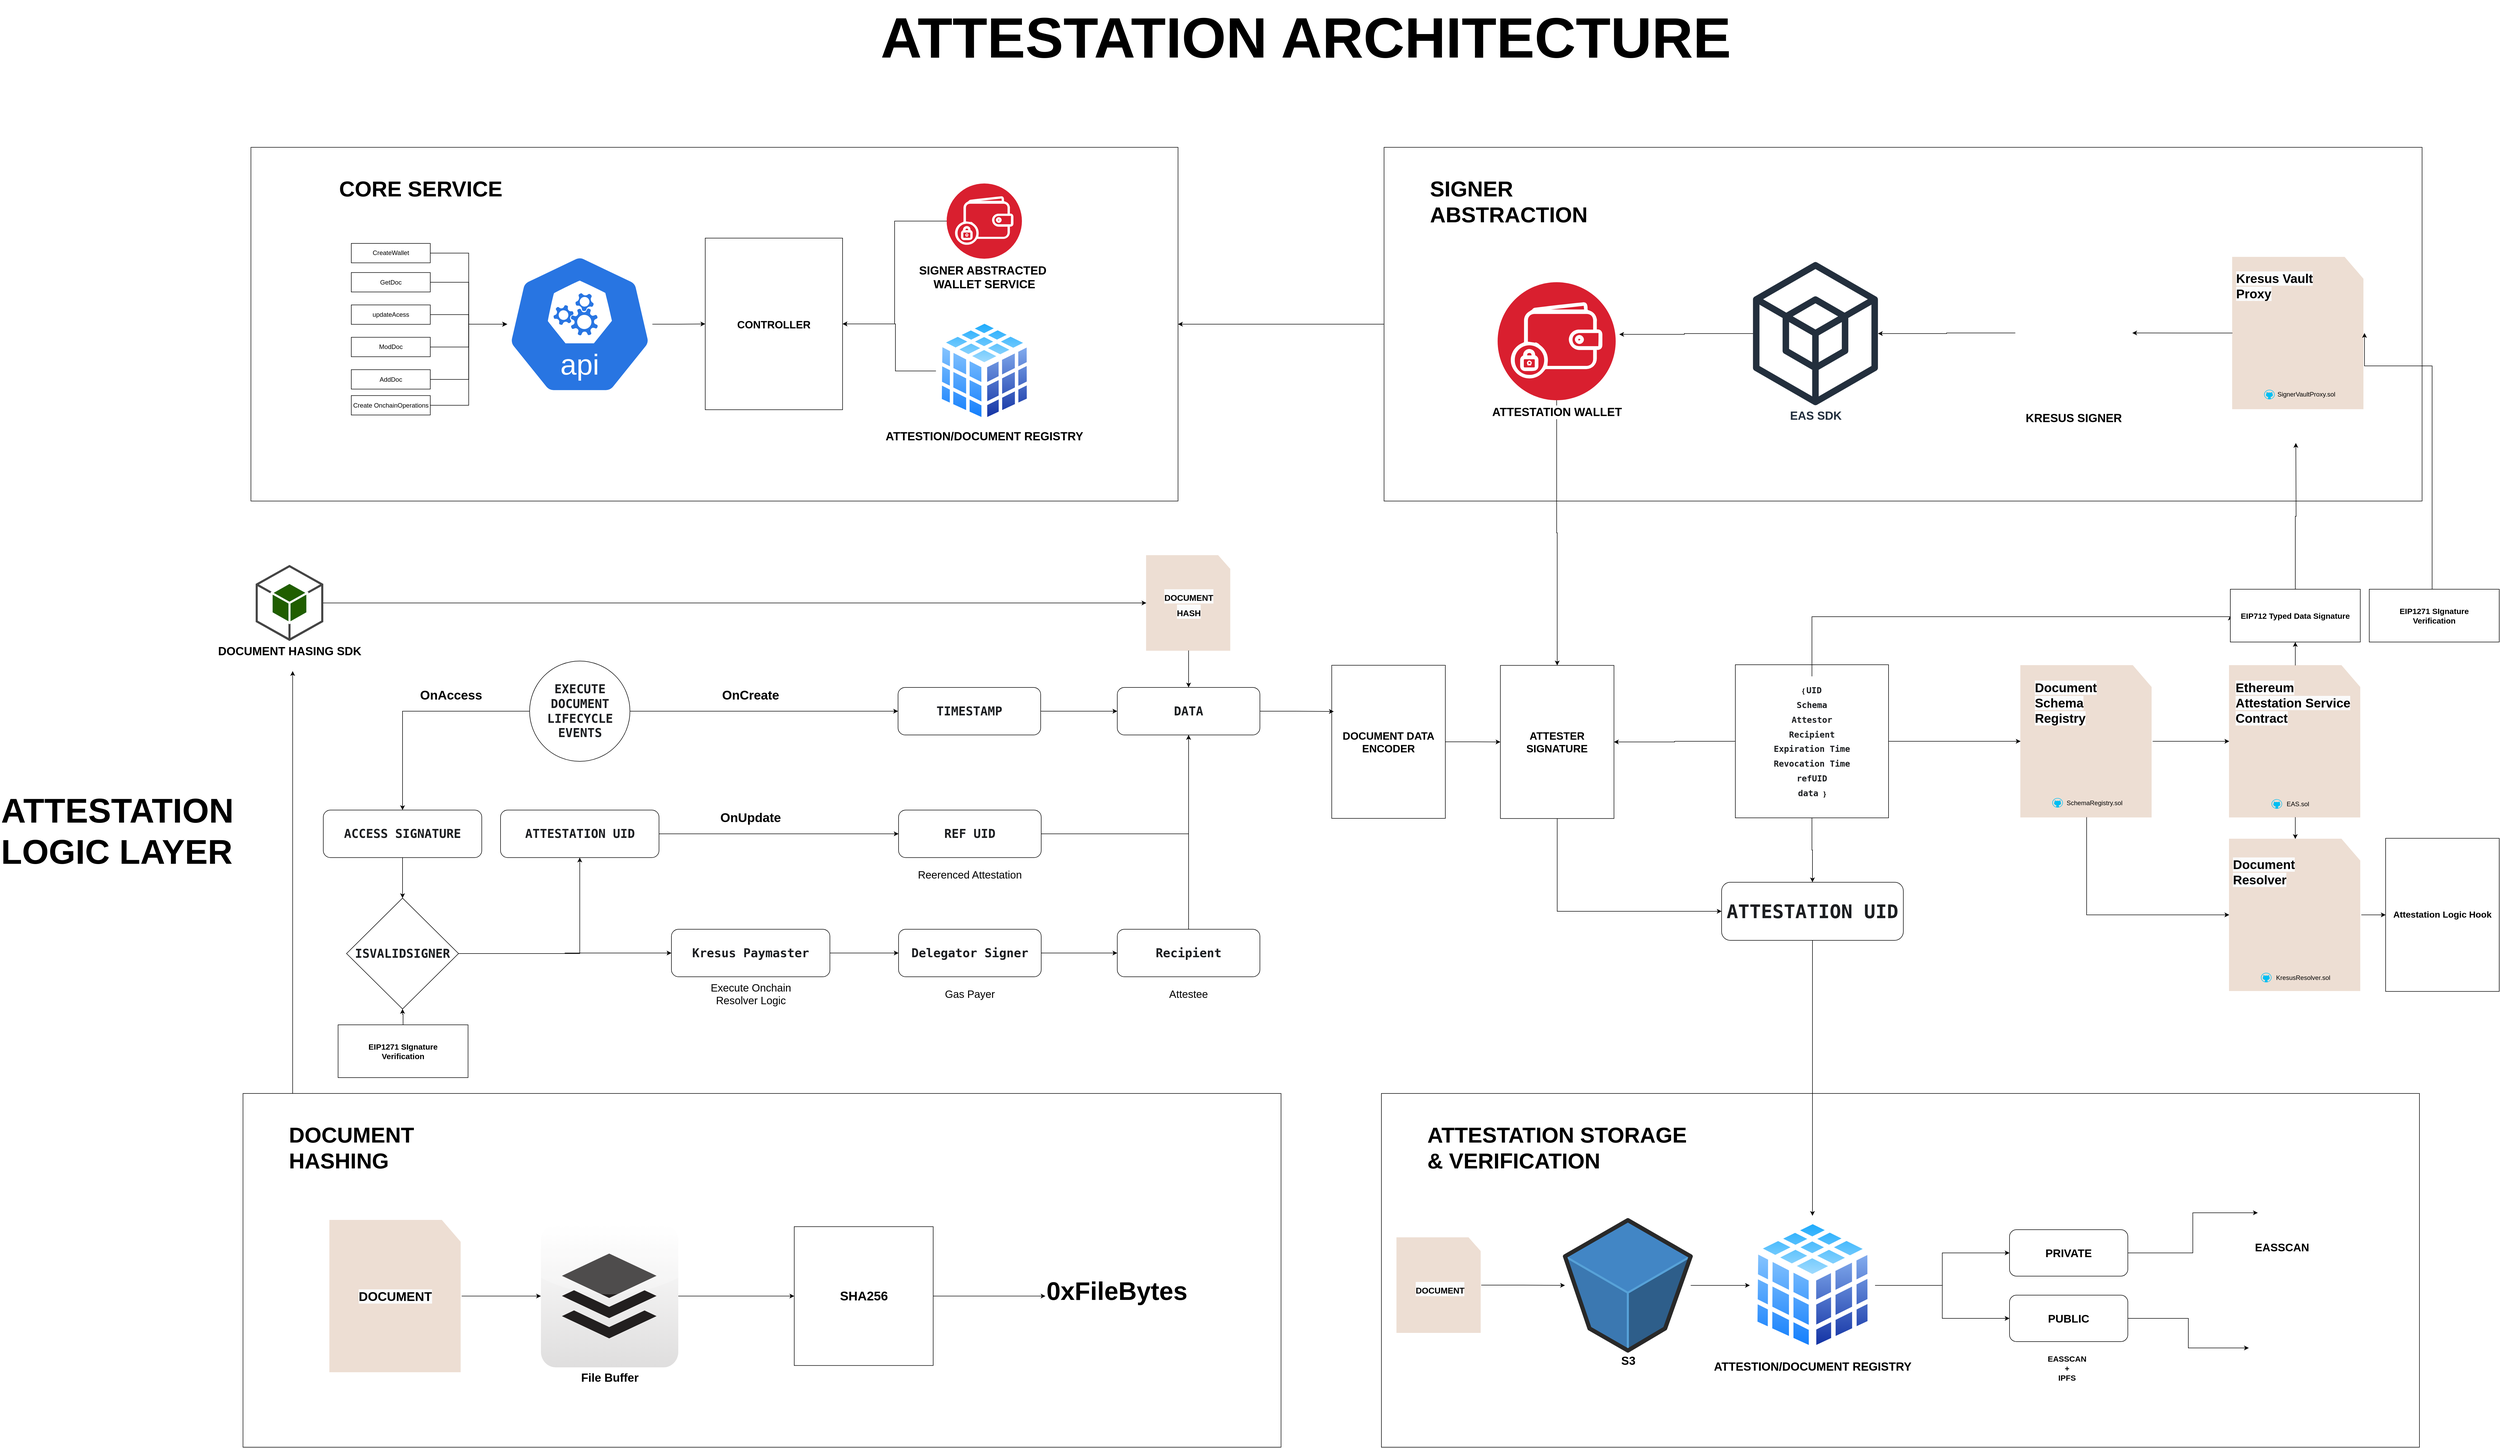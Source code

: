<mxfile version="24.4.4" type="github">
  <diagram name="Page-1" id="PAh_KCSAs87HhC_jxYmp">
    <mxGraphModel dx="5930" dy="320" grid="1" gridSize="10" guides="1" tooltips="1" connect="1" arrows="1" fold="1" page="1" pageScale="1" pageWidth="850" pageHeight="1100" math="0" shadow="0">
      <root>
        <mxCell id="0" />
        <mxCell id="1" parent="0" />
        <mxCell id="T_8e9GugyVRT3fXBhF-R-1" value="" style="edgeStyle=orthogonalEdgeStyle;rounded=0;orthogonalLoop=1;jettySize=auto;html=1;" edge="1" parent="1" source="T_8e9GugyVRT3fXBhF-R-2" target="T_8e9GugyVRT3fXBhF-R-112">
          <mxGeometry relative="1" as="geometry" />
        </mxCell>
        <mxCell id="T_8e9GugyVRT3fXBhF-R-2" value="" style="rounded=0;whiteSpace=wrap;html=1;" vertex="1" parent="1">
          <mxGeometry x="3510" y="3719" width="1965" height="670" as="geometry" />
        </mxCell>
        <mxCell id="T_8e9GugyVRT3fXBhF-R-3" value="" style="group" vertex="1" connectable="0" parent="1">
          <mxGeometry x="5110" y="4700.25" width="250" height="287.5" as="geometry" />
        </mxCell>
        <mxCell id="T_8e9GugyVRT3fXBhF-R-4" value="" style="whiteSpace=wrap;html=1;shape=mxgraph.basic.document;strokeColor=#edded3;fillColor=#EDDED3;" vertex="1" parent="T_8e9GugyVRT3fXBhF-R-3">
          <mxGeometry width="250" height="287.5" as="geometry" />
        </mxCell>
        <mxCell id="T_8e9GugyVRT3fXBhF-R-5" value="" style="group" vertex="1" connectable="0" parent="T_8e9GugyVRT3fXBhF-R-3">
          <mxGeometry x="80" y="247.5" width="110" height="30" as="geometry" />
        </mxCell>
        <mxCell id="T_8e9GugyVRT3fXBhF-R-6" value="" style="verticalLabelPosition=bottom;html=1;verticalAlign=top;align=center;strokeColor=none;fillColor=#00BEF2;shape=mxgraph.azure.github_code;pointerEvents=1;" vertex="1" parent="T_8e9GugyVRT3fXBhF-R-5">
          <mxGeometry y="6" width="20" height="18" as="geometry" />
        </mxCell>
        <mxCell id="T_8e9GugyVRT3fXBhF-R-7" value="EAS.sol" style="text;html=1;align=center;verticalAlign=middle;whiteSpace=wrap;rounded=0;" vertex="1" parent="T_8e9GugyVRT3fXBhF-R-5">
          <mxGeometry x="20" width="60" height="30" as="geometry" />
        </mxCell>
        <mxCell id="T_8e9GugyVRT3fXBhF-R-8" value="&lt;h1 style=&quot;margin-top: 0px;&quot; data-sider-select-id=&quot;c1a942fa-3621-4c11-8214-3bbba5fb6921&quot;&gt;&lt;span data-sider-select-id=&quot;ba373b0f-53ad-4ee8-8219-4d634381a862&quot; style=&quot;background-color: rgb(251, 251, 251);&quot;&gt;Ethereum Attestation Service Contract&lt;/span&gt;&lt;/h1&gt;" style="text;whiteSpace=wrap;html=1;" vertex="1" parent="T_8e9GugyVRT3fXBhF-R-3">
          <mxGeometry x="10" y="21.55" width="230" height="150" as="geometry" />
        </mxCell>
        <mxCell id="T_8e9GugyVRT3fXBhF-R-9" value="" style="group" vertex="1" connectable="0" parent="1">
          <mxGeometry x="4715" y="4700.25" width="250" height="287.5" as="geometry" />
        </mxCell>
        <mxCell id="T_8e9GugyVRT3fXBhF-R-10" value="" style="whiteSpace=wrap;html=1;shape=mxgraph.basic.document;strokeColor=#edded3;fillColor=#EDDED3;" vertex="1" parent="T_8e9GugyVRT3fXBhF-R-9">
          <mxGeometry width="250" height="287.5" as="geometry" />
        </mxCell>
        <mxCell id="T_8e9GugyVRT3fXBhF-R-11" value="" style="group" vertex="1" connectable="0" parent="T_8e9GugyVRT3fXBhF-R-9">
          <mxGeometry x="60" y="245.25" width="110" height="30" as="geometry" />
        </mxCell>
        <mxCell id="T_8e9GugyVRT3fXBhF-R-12" value="" style="verticalLabelPosition=bottom;html=1;verticalAlign=top;align=center;strokeColor=none;fillColor=#00BEF2;shape=mxgraph.azure.github_code;pointerEvents=1;" vertex="1" parent="T_8e9GugyVRT3fXBhF-R-11">
          <mxGeometry y="6" width="20" height="18" as="geometry" />
        </mxCell>
        <mxCell id="T_8e9GugyVRT3fXBhF-R-13" value="SchemaRegistry.sol" style="text;html=1;align=center;verticalAlign=middle;whiteSpace=wrap;rounded=0;" vertex="1" parent="T_8e9GugyVRT3fXBhF-R-11">
          <mxGeometry x="50" width="60" height="30" as="geometry" />
        </mxCell>
        <mxCell id="T_8e9GugyVRT3fXBhF-R-14" value="&lt;h1 data-sider-select-id=&quot;c1a942fa-3621-4c11-8214-3bbba5fb6921&quot; style=&quot;margin-top: 0px;&quot;&gt;&lt;span data-sider-select-id=&quot;ee8f1330-ab33-4d7a-be64-3537838622c3&quot; style=&quot;background-color: rgb(251, 251, 251);&quot;&gt;Document Schema&lt;br&gt;Registry&lt;/span&gt;&lt;/h1&gt;&lt;p data-sider-select-id=&quot;18a40382-3d7c-486c-8d5c-2108c08f7cf7&quot;&gt;&lt;br&gt;&lt;/p&gt;" style="text;html=1;whiteSpace=wrap;overflow=hidden;rounded=0;" vertex="1" parent="T_8e9GugyVRT3fXBhF-R-9">
          <mxGeometry x="25" y="21.55" width="180" height="120" as="geometry" />
        </mxCell>
        <mxCell id="T_8e9GugyVRT3fXBhF-R-15" value="" style="group" vertex="1" connectable="0" parent="1">
          <mxGeometry x="5110" y="5029" width="250" height="287.5" as="geometry" />
        </mxCell>
        <mxCell id="T_8e9GugyVRT3fXBhF-R-16" value="" style="whiteSpace=wrap;html=1;shape=mxgraph.basic.document;strokeColor=#edded3;fillColor=#EDDED3;" vertex="1" parent="T_8e9GugyVRT3fXBhF-R-15">
          <mxGeometry width="250" height="287.5" as="geometry" />
        </mxCell>
        <mxCell id="T_8e9GugyVRT3fXBhF-R-17" value="" style="group" vertex="1" connectable="0" parent="T_8e9GugyVRT3fXBhF-R-15">
          <mxGeometry x="60" y="247.5" width="110" height="30" as="geometry" />
        </mxCell>
        <mxCell id="T_8e9GugyVRT3fXBhF-R-18" value="" style="verticalLabelPosition=bottom;html=1;verticalAlign=top;align=center;strokeColor=none;fillColor=#00BEF2;shape=mxgraph.azure.github_code;pointerEvents=1;" vertex="1" parent="T_8e9GugyVRT3fXBhF-R-17">
          <mxGeometry y="6" width="20" height="18" as="geometry" />
        </mxCell>
        <mxCell id="T_8e9GugyVRT3fXBhF-R-19" value="KresusResolver.sol" style="text;html=1;align=center;verticalAlign=middle;whiteSpace=wrap;rounded=0;" vertex="1" parent="T_8e9GugyVRT3fXBhF-R-17">
          <mxGeometry x="50" width="60" height="30" as="geometry" />
        </mxCell>
        <mxCell id="T_8e9GugyVRT3fXBhF-R-20" value="&lt;h1 data-sider-select-id=&quot;c1a942fa-3621-4c11-8214-3bbba5fb6921&quot; style=&quot;forced-color-adjust: none; color: rgb(0, 0, 0); font-family: Helvetica; font-style: normal; font-variant-ligatures: normal; font-variant-caps: normal; letter-spacing: normal; orphans: 2; text-align: left; text-indent: 0px; text-transform: none; widows: 2; word-spacing: 0px; -webkit-text-stroke-width: 0px; white-space: normal; text-decoration-thickness: initial; text-decoration-style: initial; text-decoration-color: initial; margin-top: 0px;&quot;&gt;&lt;span data-sider-select-id=&quot;a9b7da4c-33de-451b-ad13-e7420e6f2c40&quot; style=&quot;background-color: rgb(251, 251, 251);&quot;&gt;Document Resolver&lt;/span&gt;&lt;/h1&gt;" style="text;whiteSpace=wrap;html=1;" vertex="1" parent="T_8e9GugyVRT3fXBhF-R-15">
          <mxGeometry x="5" y="27.5" width="220" height="70" as="geometry" />
        </mxCell>
        <mxCell id="T_8e9GugyVRT3fXBhF-R-21" value="" style="group" vertex="1" connectable="0" parent="1">
          <mxGeometry x="5116" y="3927" width="250" height="287.5" as="geometry" />
        </mxCell>
        <mxCell id="T_8e9GugyVRT3fXBhF-R-22" value="" style="whiteSpace=wrap;html=1;shape=mxgraph.basic.document;strokeColor=#edded3;fillColor=#EDDED3;" vertex="1" parent="T_8e9GugyVRT3fXBhF-R-21">
          <mxGeometry width="250" height="287.5" as="geometry" />
        </mxCell>
        <mxCell id="T_8e9GugyVRT3fXBhF-R-23" value="" style="group" vertex="1" connectable="0" parent="T_8e9GugyVRT3fXBhF-R-21">
          <mxGeometry x="60" y="245.25" width="110" height="30" as="geometry" />
        </mxCell>
        <mxCell id="T_8e9GugyVRT3fXBhF-R-24" value="" style="verticalLabelPosition=bottom;html=1;verticalAlign=top;align=center;strokeColor=none;fillColor=#00BEF2;shape=mxgraph.azure.github_code;pointerEvents=1;" vertex="1" parent="T_8e9GugyVRT3fXBhF-R-23">
          <mxGeometry y="6" width="20" height="18" as="geometry" />
        </mxCell>
        <mxCell id="T_8e9GugyVRT3fXBhF-R-25" value="SignerVaultProxy.sol" style="text;html=1;align=center;verticalAlign=middle;whiteSpace=wrap;rounded=0;" vertex="1" parent="T_8e9GugyVRT3fXBhF-R-23">
          <mxGeometry x="50" width="60" height="30" as="geometry" />
        </mxCell>
        <mxCell id="T_8e9GugyVRT3fXBhF-R-26" value="&lt;h1 data-sider-select-id=&quot;c1a942fa-3621-4c11-8214-3bbba5fb6921&quot; style=&quot;forced-color-adjust: none; color: rgb(0, 0, 0); font-family: Helvetica; font-style: normal; font-variant-ligatures: normal; font-variant-caps: normal; letter-spacing: normal; orphans: 2; text-align: left; text-indent: 0px; text-transform: none; widows: 2; word-spacing: 0px; -webkit-text-stroke-width: 0px; white-space: normal; text-decoration-thickness: initial; text-decoration-style: initial; text-decoration-color: initial; margin-top: 0px;&quot;&gt;&lt;span data-sider-select-id=&quot;a9b7da4c-33de-451b-ad13-e7420e6f2c40&quot; style=&quot;background-color: rgb(251, 251, 251);&quot;&gt;Kresus Vault Proxy&lt;/span&gt;&lt;/h1&gt;" style="text;whiteSpace=wrap;html=1;" vertex="1" parent="T_8e9GugyVRT3fXBhF-R-21">
          <mxGeometry x="5" y="20" width="220" height="70" as="geometry" />
        </mxCell>
        <mxCell id="T_8e9GugyVRT3fXBhF-R-27" value="" style="edgeStyle=orthogonalEdgeStyle;rounded=0;orthogonalLoop=1;jettySize=auto;html=1;" edge="1" parent="1" source="T_8e9GugyVRT3fXBhF-R-10" target="T_8e9GugyVRT3fXBhF-R-4">
          <mxGeometry relative="1" as="geometry" />
        </mxCell>
        <mxCell id="T_8e9GugyVRT3fXBhF-R-28" style="edgeStyle=orthogonalEdgeStyle;rounded=0;orthogonalLoop=1;jettySize=auto;html=1;" edge="1" parent="1" source="T_8e9GugyVRT3fXBhF-R-4" target="T_8e9GugyVRT3fXBhF-R-16">
          <mxGeometry relative="1" as="geometry" />
        </mxCell>
        <mxCell id="T_8e9GugyVRT3fXBhF-R-29" style="edgeStyle=orthogonalEdgeStyle;rounded=0;orthogonalLoop=1;jettySize=auto;html=1;entryX=0.5;entryY=0;entryDx=0;entryDy=0;" edge="1" parent="1" source="T_8e9GugyVRT3fXBhF-R-31" target="T_8e9GugyVRT3fXBhF-R-72">
          <mxGeometry relative="1" as="geometry" />
        </mxCell>
        <mxCell id="T_8e9GugyVRT3fXBhF-R-30" style="edgeStyle=orthogonalEdgeStyle;rounded=0;orthogonalLoop=1;jettySize=auto;html=1;entryX=1;entryY=0.5;entryDx=0;entryDy=0;" edge="1" parent="1" source="T_8e9GugyVRT3fXBhF-R-31" target="T_8e9GugyVRT3fXBhF-R-101">
          <mxGeometry relative="1" as="geometry" />
        </mxCell>
        <mxCell id="T_8e9GugyVRT3fXBhF-R-31" value="" style="whiteSpace=wrap;html=1;aspect=fixed;" vertex="1" parent="1">
          <mxGeometry x="4175" y="4699" width="290" height="290" as="geometry" />
        </mxCell>
        <mxCell id="T_8e9GugyVRT3fXBhF-R-32" style="edgeStyle=orthogonalEdgeStyle;rounded=0;orthogonalLoop=1;jettySize=auto;html=1;entryX=0;entryY=0.5;entryDx=0;entryDy=0;" edge="1" parent="1" source="T_8e9GugyVRT3fXBhF-R-33" target="T_8e9GugyVRT3fXBhF-R-40">
          <mxGeometry relative="1" as="geometry">
            <Array as="points">
              <mxPoint x="4320" y="4608" />
            </Array>
          </mxGeometry>
        </mxCell>
        <mxCell id="T_8e9GugyVRT3fXBhF-R-33" value="&lt;p data-sider-select-id=&quot;81d452b4-0b13-42c7-92fa-a874a79e0ec7&quot; style=&quot;line-height: 80%;&quot;&gt;&lt;b data-sider-select-id=&quot;3781faba-1c34-4113-b400-ea42d08408b7&quot;&gt;{&amp;nbsp;&lt;span data-sider-select-id=&quot;f00610ff-efd0-4767-9b9c-7c886ac0ab9c&quot; style=&quot;background-color: transparent; color: rgb(28, 30, 33); font-family: &amp;quot;Roboto Mono&amp;quot;, monospace; font-size: 12pt; white-space-collapse: preserve;&quot;&gt;UID&lt;/span&gt;&lt;/b&gt;&lt;/p&gt;&lt;p style=&quot;line-height: 90%; margin-top: 12pt; margin-bottom: 0pt;&quot; dir=&quot;ltr&quot;&gt;&lt;span style=&quot;font-size: 12pt; font-family: &amp;quot;Roboto Mono&amp;quot;, monospace; color: rgb(28, 30, 33); background-color: transparent; font-variant-numeric: normal; font-variant-east-asian: normal; font-variant-alternates: normal; font-variant-position: normal; vertical-align: baseline; white-space-collapse: preserve;&quot;&gt;&lt;b&gt;Schema&lt;/b&gt;&lt;/span&gt;&lt;/p&gt;&lt;p style=&quot;line-height: 90%; margin-top: 12pt; margin-bottom: 0pt;&quot; dir=&quot;ltr&quot;&gt;&lt;span data-sider-select-id=&quot;fb3cf79f-aad2-4ade-a833-59b55e29a406&quot; style=&quot;font-size: 12pt; font-family: &amp;quot;Roboto Mono&amp;quot;, monospace; color: rgb(28, 30, 33); background-color: transparent; font-variant-numeric: normal; font-variant-east-asian: normal; font-variant-alternates: normal; font-variant-position: normal; vertical-align: baseline; white-space-collapse: preserve;&quot;&gt;&lt;b&gt;Attestor&lt;/b&gt;&lt;/span&gt;&lt;/p&gt;&lt;p style=&quot;line-height: 90%; margin-top: 12pt; margin-bottom: 0pt;&quot; dir=&quot;ltr&quot;&gt;&lt;span data-sider-select-id=&quot;9ac3e9a9-a4df-4078-b687-cd344370b10b&quot; style=&quot;font-size: 12pt; font-family: &amp;quot;Roboto Mono&amp;quot;, monospace; color: rgb(28, 30, 33); background-color: transparent; font-variant-numeric: normal; font-variant-east-asian: normal; font-variant-alternates: normal; font-variant-position: normal; vertical-align: baseline; white-space-collapse: preserve;&quot;&gt;&lt;b&gt;Recipient&lt;/b&gt;&lt;/span&gt;&lt;/p&gt;&lt;p style=&quot;line-height: 90%; margin-top: 12pt; margin-bottom: 0pt;&quot; dir=&quot;ltr&quot;&gt;&lt;span style=&quot;font-size: 12pt; font-family: &amp;quot;Roboto Mono&amp;quot;, monospace; color: rgb(28, 30, 33); background-color: transparent; font-variant-numeric: normal; font-variant-east-asian: normal; font-variant-alternates: normal; font-variant-position: normal; vertical-align: baseline; white-space-collapse: preserve;&quot;&gt;&lt;b&gt;Expiration Time&lt;/b&gt;&lt;/span&gt;&lt;/p&gt;&lt;p style=&quot;line-height: 90%; margin-top: 12pt; margin-bottom: 0pt;&quot; dir=&quot;ltr&quot;&gt;&lt;span style=&quot;font-size: 12pt; font-family: &amp;quot;Roboto Mono&amp;quot;, monospace; color: rgb(28, 30, 33); background-color: transparent; font-variant-numeric: normal; font-variant-east-asian: normal; font-variant-alternates: normal; font-variant-position: normal; vertical-align: baseline; white-space-collapse: preserve;&quot;&gt;&lt;b&gt;Revocation Time&lt;/b&gt;&lt;/span&gt;&lt;/p&gt;&lt;p style=&quot;line-height: 90%; margin-top: 12pt; margin-bottom: 0pt;&quot; dir=&quot;ltr&quot;&gt;&lt;span style=&quot;font-size: 12pt; font-family: &amp;quot;Roboto Mono&amp;quot;, monospace; color: rgb(28, 30, 33); background-color: transparent; font-variant-numeric: normal; font-variant-east-asian: normal; font-variant-alternates: normal; font-variant-position: normal; vertical-align: baseline; white-space-collapse: preserve;&quot;&gt;&lt;b&gt;refUID&lt;/b&gt;&lt;/span&gt;&lt;/p&gt;&lt;p style=&quot;line-height: 90%; margin-top: 12pt; margin-bottom: 0pt;&quot; dir=&quot;ltr&quot;&gt;&lt;b&gt;&lt;span style=&quot;font-size: 12pt; font-family: &amp;quot;Roboto Mono&amp;quot;, monospace; color: rgb(28, 30, 33); background-color: transparent; font-variant-numeric: normal; font-variant-east-asian: normal; font-variant-alternates: normal; font-variant-position: normal; vertical-align: baseline; white-space-collapse: preserve;&quot;&gt;data &lt;/span&gt;&lt;span style=&quot;background-color: initial;&quot;&gt;}&lt;/span&gt;&lt;/b&gt;&lt;/p&gt;&lt;p&gt;&lt;/p&gt;" style="text;html=1;align=center;verticalAlign=middle;whiteSpace=wrap;rounded=0;" vertex="1" parent="1">
          <mxGeometry x="4195" y="4721" width="250" height="250" as="geometry" />
        </mxCell>
        <mxCell id="T_8e9GugyVRT3fXBhF-R-34" style="edgeStyle=orthogonalEdgeStyle;rounded=0;orthogonalLoop=1;jettySize=auto;html=1;entryX=0;entryY=0.5;entryDx=0;entryDy=0;entryPerimeter=0;" edge="1" parent="1" source="T_8e9GugyVRT3fXBhF-R-31" target="T_8e9GugyVRT3fXBhF-R-10">
          <mxGeometry relative="1" as="geometry" />
        </mxCell>
        <mxCell id="T_8e9GugyVRT3fXBhF-R-35" value="&lt;font data-sider-select-id=&quot;4ff0a064-f043-47b9-b54f-c2b9403af88b&quot; style=&quot;font-size: 22px;&quot;&gt;&lt;b data-sider-select-id=&quot;e085f3ef-f45d-4e97-b6f9-5d069a36b446&quot;&gt;EAS SDK&lt;/b&gt;&lt;/font&gt;" style="sketch=0;outlineConnect=0;fontColor=#232F3E;gradientColor=none;fillColor=#232F3D;strokeColor=none;dashed=0;verticalLabelPosition=bottom;verticalAlign=top;align=center;html=1;fontSize=12;fontStyle=0;aspect=fixed;pointerEvents=1;shape=mxgraph.aws4.external_sdk;" vertex="1" parent="1">
          <mxGeometry x="4208.31" y="3936" width="236.69" height="271.5" as="geometry" />
        </mxCell>
        <mxCell id="T_8e9GugyVRT3fXBhF-R-36" style="edgeStyle=orthogonalEdgeStyle;rounded=0;orthogonalLoop=1;jettySize=auto;html=1;entryX=0;entryY=0.5;entryDx=0;entryDy=0;entryPerimeter=0;" edge="1" parent="1" source="T_8e9GugyVRT3fXBhF-R-10" target="T_8e9GugyVRT3fXBhF-R-16">
          <mxGeometry relative="1" as="geometry">
            <Array as="points">
              <mxPoint x="4840" y="5173" />
            </Array>
          </mxGeometry>
        </mxCell>
        <mxCell id="T_8e9GugyVRT3fXBhF-R-37" value="&lt;font data-sider-select-id=&quot;825c6e24-7446-478f-b77d-e772205622d9&quot; style=&quot;font-size: 17px;&quot;&gt;&lt;b data-sider-select-id=&quot;f9bbe406-ed1e-44fb-90d6-92d93fc66d9d&quot;&gt;Attestation Logic Hook&lt;/b&gt;&lt;/font&gt;" style="rounded=0;whiteSpace=wrap;html=1;" vertex="1" parent="1">
          <mxGeometry x="5406" y="5027.75" width="215" height="290" as="geometry" />
        </mxCell>
        <mxCell id="T_8e9GugyVRT3fXBhF-R-38" value="" style="edgeStyle=orthogonalEdgeStyle;rounded=0;orthogonalLoop=1;jettySize=auto;html=1;" edge="1" parent="1" source="T_8e9GugyVRT3fXBhF-R-16" target="T_8e9GugyVRT3fXBhF-R-37">
          <mxGeometry relative="1" as="geometry" />
        </mxCell>
        <mxCell id="T_8e9GugyVRT3fXBhF-R-39" style="edgeStyle=orthogonalEdgeStyle;rounded=0;orthogonalLoop=1;jettySize=auto;html=1;" edge="1" parent="1" source="T_8e9GugyVRT3fXBhF-R-40">
          <mxGeometry relative="1" as="geometry">
            <mxPoint x="5236.0" y="4279" as="targetPoint" />
          </mxGeometry>
        </mxCell>
        <mxCell id="T_8e9GugyVRT3fXBhF-R-40" value="&lt;b data-sider-select-id=&quot;10b90886-1ec7-4d6a-bf60-8eaabc4a6ac8&quot;&gt;&lt;font data-sider-select-id=&quot;091852e5-6d51-43fa-b597-7fde7b79e5d4&quot; style=&quot;font-size: 15px;&quot;&gt;EIP712 Typed Data Signature&lt;/font&gt;&lt;/b&gt;" style="rounded=0;whiteSpace=wrap;html=1;" vertex="1" parent="1">
          <mxGeometry x="5112" y="4556" width="246" height="100" as="geometry" />
        </mxCell>
        <mxCell id="T_8e9GugyVRT3fXBhF-R-41" style="edgeStyle=orthogonalEdgeStyle;rounded=0;orthogonalLoop=1;jettySize=auto;html=1;entryX=0.5;entryY=1;entryDx=0;entryDy=0;" edge="1" parent="1" source="T_8e9GugyVRT3fXBhF-R-4" target="T_8e9GugyVRT3fXBhF-R-40">
          <mxGeometry relative="1" as="geometry" />
        </mxCell>
        <mxCell id="T_8e9GugyVRT3fXBhF-R-42" value="" style="edgeStyle=orthogonalEdgeStyle;rounded=0;orthogonalLoop=1;jettySize=auto;html=1;" edge="1" parent="1" source="T_8e9GugyVRT3fXBhF-R-43" target="T_8e9GugyVRT3fXBhF-R-35">
          <mxGeometry relative="1" as="geometry" />
        </mxCell>
        <mxCell id="T_8e9GugyVRT3fXBhF-R-43" value="KRESUS SIGNER" style="shape=image;verticalLabelPosition=bottom;labelBackgroundColor=default;verticalAlign=top;aspect=fixed;imageAspect=0;image=https://kresus.com/wp-content/uploads/2023/12/logo__horizontal-light.svg;clipPath=inset(0% 75.33% 6% 0%);fontSize=22;fontStyle=1" vertex="1" parent="1">
          <mxGeometry x="4705" y="3930" width="221.41" height="281.25" as="geometry" />
        </mxCell>
        <mxCell id="T_8e9GugyVRT3fXBhF-R-44" style="edgeStyle=orthogonalEdgeStyle;rounded=0;orthogonalLoop=1;jettySize=auto;html=1;" edge="1" parent="1" source="T_8e9GugyVRT3fXBhF-R-22" target="T_8e9GugyVRT3fXBhF-R-43">
          <mxGeometry relative="1" as="geometry" />
        </mxCell>
        <mxCell id="T_8e9GugyVRT3fXBhF-R-45" style="edgeStyle=orthogonalEdgeStyle;rounded=0;orthogonalLoop=1;jettySize=auto;html=1;" edge="1" parent="1" source="T_8e9GugyVRT3fXBhF-R-46" target="T_8e9GugyVRT3fXBhF-R-101">
          <mxGeometry relative="1" as="geometry" />
        </mxCell>
        <mxCell id="T_8e9GugyVRT3fXBhF-R-46" value="&lt;font style=&quot;font-size: 22px;&quot; data-sider-select-id=&quot;c45398a6-5005-4751-b98d-ef3a8dbea18b&quot; color=&quot;#000000&quot;&gt;&lt;b data-sider-select-id=&quot;2d593d8a-4221-43ab-8670-aa6233ad0e9c&quot;&gt;ATTESTATION WALLET&lt;/b&gt;&lt;/font&gt;" style="image;aspect=fixed;perimeter=ellipsePerimeter;html=1;align=center;shadow=0;dashed=0;fontColor=#4277BB;labelBackgroundColor=default;fontSize=12;spacingTop=3;image=img/lib/ibm/blockchain/wallet.svg;" vertex="1" parent="1">
          <mxGeometry x="3725" y="3974.5" width="223.5" height="223.5" as="geometry" />
        </mxCell>
        <mxCell id="T_8e9GugyVRT3fXBhF-R-47" style="edgeStyle=orthogonalEdgeStyle;rounded=0;orthogonalLoop=1;jettySize=auto;html=1;entryX=1.03;entryY=0.442;entryDx=0;entryDy=0;entryPerimeter=0;" edge="1" parent="1" source="T_8e9GugyVRT3fXBhF-R-35" target="T_8e9GugyVRT3fXBhF-R-46">
          <mxGeometry relative="1" as="geometry" />
        </mxCell>
        <mxCell id="T_8e9GugyVRT3fXBhF-R-48" value="&lt;h1 data-sider-select-id=&quot;bd90437e-9b3f-45a1-85cd-d398d0c2aeab&quot; style=&quot;margin-top: 0px;&quot;&gt;&lt;font data-sider-select-id=&quot;e27a46e0-0e99-4359-8373-f3c336760884&quot; style=&quot;font-size: 41px;&quot;&gt;SIGNER ABSTRACTION&lt;/font&gt;&lt;/h1&gt;" style="text;html=1;whiteSpace=wrap;overflow=hidden;rounded=0;" vertex="1" parent="1">
          <mxGeometry x="3595" y="3767" width="320" height="132" as="geometry" />
        </mxCell>
        <mxCell id="T_8e9GugyVRT3fXBhF-R-49" value="" style="rounded=0;whiteSpace=wrap;html=1;" vertex="1" parent="1">
          <mxGeometry x="3505" y="5511" width="1965" height="670" as="geometry" />
        </mxCell>
        <mxCell id="T_8e9GugyVRT3fXBhF-R-50" value="&lt;h1 data-sider-select-id=&quot;bd90437e-9b3f-45a1-85cd-d398d0c2aeab&quot; style=&quot;margin-top: 0px;&quot;&gt;&lt;font data-sider-select-id=&quot;9715f8aa-6688-4bdf-ad6d-1d82c400877d&quot; style=&quot;font-size: 41px;&quot;&gt;ATTESTATION STORAGE &amp;amp; VERIFICATION&lt;/font&gt;&lt;/h1&gt;" style="text;html=1;whiteSpace=wrap;overflow=hidden;rounded=0;" vertex="1" parent="1">
          <mxGeometry x="3590" y="5559" width="534" height="122" as="geometry" />
        </mxCell>
        <mxCell id="T_8e9GugyVRT3fXBhF-R-51" style="edgeStyle=orthogonalEdgeStyle;rounded=0;orthogonalLoop=1;jettySize=auto;html=1;" edge="1" parent="1" source="T_8e9GugyVRT3fXBhF-R-52">
          <mxGeometry relative="1" as="geometry">
            <mxPoint x="1444" y="4711" as="targetPoint" />
            <Array as="points">
              <mxPoint x="1444" y="4711" />
            </Array>
          </mxGeometry>
        </mxCell>
        <mxCell id="T_8e9GugyVRT3fXBhF-R-52" value="" style="rounded=0;whiteSpace=wrap;html=1;" vertex="1" parent="1">
          <mxGeometry x="1350" y="5511" width="1965" height="670" as="geometry" />
        </mxCell>
        <mxCell id="T_8e9GugyVRT3fXBhF-R-53" value="" style="group" vertex="1" connectable="0" parent="1">
          <mxGeometry x="1514" y="5751" width="250" height="287.5" as="geometry" />
        </mxCell>
        <mxCell id="T_8e9GugyVRT3fXBhF-R-54" value="" style="group" vertex="1" connectable="0" parent="T_8e9GugyVRT3fXBhF-R-53">
          <mxGeometry width="250" height="287.5" as="geometry" />
        </mxCell>
        <mxCell id="T_8e9GugyVRT3fXBhF-R-55" value="" style="whiteSpace=wrap;html=1;shape=mxgraph.basic.document;strokeColor=#edded3;fillColor=#EDDED3;" vertex="1" parent="T_8e9GugyVRT3fXBhF-R-54">
          <mxGeometry width="250" height="287.5" as="geometry" />
        </mxCell>
        <mxCell id="T_8e9GugyVRT3fXBhF-R-56" value="&lt;h1 data-sider-select-id=&quot;c1a942fa-3621-4c11-8214-3bbba5fb6921&quot; style=&quot;forced-color-adjust: none; color: rgb(0, 0, 0); font-family: Helvetica; font-style: normal; font-variant-ligatures: normal; font-variant-caps: normal; letter-spacing: normal; orphans: 2; text-align: left; text-indent: 0px; text-transform: none; widows: 2; word-spacing: 0px; -webkit-text-stroke-width: 0px; white-space: normal; text-decoration-thickness: initial; text-decoration-style: initial; text-decoration-color: initial; margin-top: 0px;&quot;&gt;&lt;span data-sider-select-id=&quot;a9b7da4c-33de-451b-ad13-e7420e6f2c40&quot; style=&quot;background-color: rgb(251, 251, 251);&quot;&gt;DOCUMENT&lt;/span&gt;&lt;/h1&gt;" style="text;whiteSpace=wrap;html=1;" vertex="1" parent="T_8e9GugyVRT3fXBhF-R-54">
          <mxGeometry x="52.5" y="123.75" width="145" height="40" as="geometry" />
        </mxCell>
        <mxCell id="T_8e9GugyVRT3fXBhF-R-57" value="&lt;h1 data-sider-select-id=&quot;bd90437e-9b3f-45a1-85cd-d398d0c2aeab&quot; style=&quot;margin-top: 0px;&quot;&gt;&lt;font data-sider-select-id=&quot;e27a46e0-0e99-4359-8373-f3c336760884&quot; style=&quot;font-size: 41px;&quot;&gt;DOCUMENT HASHING&lt;/font&gt;&lt;/h1&gt;" style="text;html=1;whiteSpace=wrap;overflow=hidden;rounded=0;" vertex="1" parent="1">
          <mxGeometry x="1435" y="5559" width="320" height="132" as="geometry" />
        </mxCell>
        <mxCell id="T_8e9GugyVRT3fXBhF-R-58" value="" style="edgeStyle=orthogonalEdgeStyle;rounded=0;orthogonalLoop=1;jettySize=auto;html=1;" edge="1" parent="1" source="T_8e9GugyVRT3fXBhF-R-59" target="T_8e9GugyVRT3fXBhF-R-75">
          <mxGeometry relative="1" as="geometry" />
        </mxCell>
        <mxCell id="T_8e9GugyVRT3fXBhF-R-59" value="&lt;font data-sider-select-id=&quot;85577afc-c510-405d-9859-37b28650d3a8&quot; style=&quot;font-size: 22px;&quot;&gt;&lt;b data-sider-select-id=&quot;a54aa603-fd45-4af4-9d1f-4de7c8943129&quot;&gt;S3&lt;/b&gt;&lt;/font&gt;" style="verticalLabelPosition=bottom;html=1;verticalAlign=top;strokeWidth=1;align=center;outlineConnect=0;dashed=0;outlineConnect=0;shape=mxgraph.aws3d.s3Bucket;fillColor=#4286c5;strokeColor=#57A2D8;aspect=fixed;" vertex="1" parent="1">
          <mxGeometry x="3852.5" y="5751" width="238" height="246.9" as="geometry" />
        </mxCell>
        <mxCell id="T_8e9GugyVRT3fXBhF-R-60" style="edgeStyle=orthogonalEdgeStyle;rounded=0;orthogonalLoop=1;jettySize=auto;html=1;" edge="1" parent="1" source="T_8e9GugyVRT3fXBhF-R-61" target="T_8e9GugyVRT3fXBhF-R-64">
          <mxGeometry relative="1" as="geometry" />
        </mxCell>
        <mxCell id="T_8e9GugyVRT3fXBhF-R-61" value="&lt;font data-sider-select-id=&quot;24396ea8-63fa-4879-b304-2b6668e86b23&quot; style=&quot;font-size: 22px;&quot;&gt;&lt;b data-sider-select-id=&quot;3f56bdf9-748c-40ac-a59e-8f7433be76f4&quot;&gt;File Buffer&lt;/b&gt;&lt;/font&gt;" style="dashed=0;outlineConnect=0;html=1;align=center;labelPosition=center;verticalLabelPosition=bottom;verticalAlign=top;shape=mxgraph.webicons.buffer;gradientColor=#DFDEDE" vertex="1" parent="1">
          <mxGeometry x="1914" y="5759.75" width="260" height="270" as="geometry" />
        </mxCell>
        <mxCell id="T_8e9GugyVRT3fXBhF-R-62" style="edgeStyle=orthogonalEdgeStyle;rounded=0;orthogonalLoop=1;jettySize=auto;html=1;" edge="1" parent="1" source="T_8e9GugyVRT3fXBhF-R-55" target="T_8e9GugyVRT3fXBhF-R-61">
          <mxGeometry relative="1" as="geometry" />
        </mxCell>
        <mxCell id="T_8e9GugyVRT3fXBhF-R-63" style="edgeStyle=orthogonalEdgeStyle;rounded=0;orthogonalLoop=1;jettySize=auto;html=1;entryX=0;entryY=0.5;entryDx=0;entryDy=0;" edge="1" parent="1" source="T_8e9GugyVRT3fXBhF-R-64" target="T_8e9GugyVRT3fXBhF-R-65">
          <mxGeometry relative="1" as="geometry" />
        </mxCell>
        <mxCell id="T_8e9GugyVRT3fXBhF-R-64" value="&lt;font data-sider-select-id=&quot;19117735-1f01-4501-9ef0-28424ebced04&quot; style=&quot;font-size: 24px;&quot;&gt;&lt;b data-sider-select-id=&quot;72152dd4-2244-46f2-ab6b-7ea2a0a249c7&quot;&gt;SHA256&lt;/b&gt;&lt;/font&gt;" style="whiteSpace=wrap;html=1;aspect=fixed;" vertex="1" parent="1">
          <mxGeometry x="2393.5" y="5763.25" width="263" height="263" as="geometry" />
        </mxCell>
        <mxCell id="T_8e9GugyVRT3fXBhF-R-65" value="&lt;h1 data-sider-select-id=&quot;bd90437e-9b3f-45a1-85cd-d398d0c2aeab&quot; style=&quot;margin-top: 0px;&quot;&gt;&lt;font data-sider-select-id=&quot;e27a46e0-0e99-4359-8373-f3c336760884&quot; style=&quot;font-size: 48px;&quot;&gt;0xFileBytes&lt;/font&gt;&lt;/h1&gt;" style="text;html=1;whiteSpace=wrap;overflow=hidden;rounded=0;" vertex="1" parent="1">
          <mxGeometry x="2869" y="5849.75" width="275" height="90" as="geometry" />
        </mxCell>
        <mxCell id="T_8e9GugyVRT3fXBhF-R-66" value="" style="group" vertex="1" connectable="0" parent="1">
          <mxGeometry x="3534" y="5731" width="160" height="180" as="geometry" />
        </mxCell>
        <mxCell id="T_8e9GugyVRT3fXBhF-R-67" value="" style="group" vertex="1" connectable="0" parent="T_8e9GugyVRT3fXBhF-R-66">
          <mxGeometry y="53" width="160" height="180" as="geometry" />
        </mxCell>
        <mxCell id="T_8e9GugyVRT3fXBhF-R-68" value="" style="whiteSpace=wrap;html=1;shape=mxgraph.basic.document;strokeColor=#edded3;fillColor=#EDDED3;" vertex="1" parent="T_8e9GugyVRT3fXBhF-R-67">
          <mxGeometry width="160" height="180" as="geometry" />
        </mxCell>
        <mxCell id="T_8e9GugyVRT3fXBhF-R-69" value="&lt;h1 data-sider-select-id=&quot;c1a942fa-3621-4c11-8214-3bbba5fb6921&quot; style=&quot;forced-color-adjust: none; color: rgb(0, 0, 0); font-family: Helvetica; font-style: normal; font-variant-ligatures: normal; font-variant-caps: normal; letter-spacing: normal; orphans: 2; text-align: left; text-indent: 0px; text-transform: none; widows: 2; word-spacing: 0px; -webkit-text-stroke-width: 0px; white-space: normal; text-decoration-thickness: initial; text-decoration-style: initial; text-decoration-color: initial; margin-top: 0px;&quot;&gt;&lt;span data-sider-select-id=&quot;a9b7da4c-33de-451b-ad13-e7420e6f2c40&quot; style=&quot;background-color: rgb(251, 251, 251);&quot;&gt;&lt;font data-sider-select-id=&quot;9ceb0883-9969-4397-83a8-4c3b8c9c373f&quot; style=&quot;font-size: 16px;&quot;&gt;DOCUMENT&lt;/font&gt;&lt;/span&gt;&lt;/h1&gt;" style="text;whiteSpace=wrap;html=1;" vertex="1" parent="T_8e9GugyVRT3fXBhF-R-67">
          <mxGeometry x="33.6" y="77.478" width="92.8" height="25.043" as="geometry" />
        </mxCell>
        <mxCell id="T_8e9GugyVRT3fXBhF-R-70" style="edgeStyle=orthogonalEdgeStyle;rounded=0;orthogonalLoop=1;jettySize=auto;html=1;" edge="1" parent="1" source="T_8e9GugyVRT3fXBhF-R-68" target="T_8e9GugyVRT3fXBhF-R-59">
          <mxGeometry relative="1" as="geometry" />
        </mxCell>
        <mxCell id="T_8e9GugyVRT3fXBhF-R-71" style="edgeStyle=orthogonalEdgeStyle;rounded=0;orthogonalLoop=1;jettySize=auto;html=1;" edge="1" parent="1" source="T_8e9GugyVRT3fXBhF-R-72" target="T_8e9GugyVRT3fXBhF-R-75">
          <mxGeometry relative="1" as="geometry" />
        </mxCell>
        <mxCell id="T_8e9GugyVRT3fXBhF-R-72" value="&lt;b data-sider-select-id=&quot;3781faba-1c34-4113-b400-ea42d08408b7&quot;&gt;&lt;span style=&quot;background-color: transparent; color: rgb(28, 30, 33); font-family: &amp;quot;Roboto Mono&amp;quot;, monospace; white-space-collapse: preserve;&quot; data-sider-select-id=&quot;f00610ff-efd0-4767-9b9c-7c886ac0ab9c&quot;&gt;&lt;font data-sider-select-id=&quot;de43cbab-9b01-4062-8371-951f92e557df&quot; style=&quot;font-size: 36px;&quot;&gt;ATTESTATION UID&lt;/font&gt;&lt;/span&gt;&lt;/b&gt;" style="rounded=1;whiteSpace=wrap;html=1;" vertex="1" parent="1">
          <mxGeometry x="4149" y="5111" width="344" height="110" as="geometry" />
        </mxCell>
        <mxCell id="T_8e9GugyVRT3fXBhF-R-73" style="edgeStyle=orthogonalEdgeStyle;rounded=0;orthogonalLoop=1;jettySize=auto;html=1;" edge="1" parent="1" source="T_8e9GugyVRT3fXBhF-R-75" target="T_8e9GugyVRT3fXBhF-R-77">
          <mxGeometry relative="1" as="geometry" />
        </mxCell>
        <mxCell id="T_8e9GugyVRT3fXBhF-R-74" style="edgeStyle=orthogonalEdgeStyle;rounded=0;orthogonalLoop=1;jettySize=auto;html=1;entryX=0;entryY=0.5;entryDx=0;entryDy=0;" edge="1" parent="1" source="T_8e9GugyVRT3fXBhF-R-75" target="T_8e9GugyVRT3fXBhF-R-79">
          <mxGeometry relative="1" as="geometry" />
        </mxCell>
        <mxCell id="T_8e9GugyVRT3fXBhF-R-75" value="&lt;font data-sider-select-id=&quot;71b073d7-aeac-4d30-9f3d-5660ec28214a&quot; style=&quot;font-size: 22px;&quot;&gt;&lt;b data-sider-select-id=&quot;519a80d3-c087-4154-83f7-ef8c05596e89&quot;&gt;ATTESTION/DOCUMENT REGISTRY&lt;/b&gt;&lt;/font&gt;" style="image;aspect=fixed;perimeter=ellipsePerimeter;html=1;align=center;shadow=0;dashed=0;spacingTop=3;image=img/lib/active_directory/database_cube.svg;" vertex="1" parent="1">
          <mxGeometry x="4202.5" y="5742.79" width="237" height="263.33" as="geometry" />
        </mxCell>
        <mxCell id="T_8e9GugyVRT3fXBhF-R-76" style="edgeStyle=orthogonalEdgeStyle;rounded=0;orthogonalLoop=1;jettySize=auto;html=1;" edge="1" parent="1" source="T_8e9GugyVRT3fXBhF-R-77" target="T_8e9GugyVRT3fXBhF-R-80">
          <mxGeometry relative="1" as="geometry" />
        </mxCell>
        <mxCell id="T_8e9GugyVRT3fXBhF-R-77" value="&lt;b data-sider-select-id=&quot;e8fe8050-7fa8-42e0-8a40-970f233c63cb&quot;&gt;&lt;font data-sider-select-id=&quot;6ef7daaa-fcd3-4911-83f2-34d636d4654b&quot; style=&quot;font-size: 21px;&quot;&gt;PRIVATE&lt;/font&gt;&lt;/b&gt;" style="rounded=1;whiteSpace=wrap;html=1;" vertex="1" parent="1">
          <mxGeometry x="4694" y="5769" width="224" height="88" as="geometry" />
        </mxCell>
        <mxCell id="T_8e9GugyVRT3fXBhF-R-78" style="edgeStyle=orthogonalEdgeStyle;rounded=0;orthogonalLoop=1;jettySize=auto;html=1;" edge="1" parent="1" source="T_8e9GugyVRT3fXBhF-R-79" target="T_8e9GugyVRT3fXBhF-R-81">
          <mxGeometry relative="1" as="geometry" />
        </mxCell>
        <mxCell id="T_8e9GugyVRT3fXBhF-R-79" value="&lt;b data-sider-select-id=&quot;e8fe8050-7fa8-42e0-8a40-970f233c63cb&quot;&gt;&lt;font data-sider-select-id=&quot;6ef7daaa-fcd3-4911-83f2-34d636d4654b&quot; style=&quot;font-size: 21px;&quot;&gt;PUBLIC&lt;/font&gt;&lt;/b&gt;" style="rounded=1;whiteSpace=wrap;html=1;" vertex="1" parent="1">
          <mxGeometry x="4694" y="5893" width="224" height="88" as="geometry" />
        </mxCell>
        <mxCell id="T_8e9GugyVRT3fXBhF-R-80" value="EASSCAN" style="shape=image;verticalLabelPosition=bottom;labelBackgroundColor=default;verticalAlign=top;aspect=fixed;imageAspect=0;image=https://easscan.org/logo2.png;fontSize=21;fontStyle=1" vertex="1" parent="1">
          <mxGeometry x="5164" y="5691" width="92" height="92" as="geometry" />
        </mxCell>
        <mxCell id="T_8e9GugyVRT3fXBhF-R-81" value="" style="shape=image;verticalLabelPosition=bottom;labelBackgroundColor=default;verticalAlign=top;aspect=fixed;imageAspect=0;image=https://upload.wikimedia.org/wikipedia/commons/1/18/Ipfs-logo-1024-ice-text.png;" vertex="1" parent="1">
          <mxGeometry x="5147" y="5931" width="124" height="124" as="geometry" />
        </mxCell>
        <mxCell id="T_8e9GugyVRT3fXBhF-R-82" value="&lt;b style=&quot;font-size: 15px;&quot; data-sider-select-id=&quot;df3f7286-447c-4dac-8d11-04ab2b7846c9&quot;&gt;EASSCAN +&lt;br&gt;IPFS&lt;/b&gt;" style="text;html=1;align=center;verticalAlign=middle;whiteSpace=wrap;rounded=0;" vertex="1" parent="1">
          <mxGeometry x="4762" y="6016" width="82" height="30" as="geometry" />
        </mxCell>
        <mxCell id="T_8e9GugyVRT3fXBhF-R-83" style="edgeStyle=orthogonalEdgeStyle;rounded=0;orthogonalLoop=1;jettySize=auto;html=1;entryX=0;entryY=0.5;entryDx=0;entryDy=0;" edge="1" parent="1" source="T_8e9GugyVRT3fXBhF-R-84" target="T_8e9GugyVRT3fXBhF-R-101">
          <mxGeometry relative="1" as="geometry" />
        </mxCell>
        <mxCell id="T_8e9GugyVRT3fXBhF-R-84" value="&lt;font data-sider-select-id=&quot;825c6e24-7446-478f-b77d-e772205622d9&quot; style=&quot;font-size: 20px;&quot;&gt;&lt;b data-sider-select-id=&quot;f9bbe406-ed1e-44fb-90d6-92d93fc66d9d&quot;&gt;DOCUMENT DATA&lt;br&gt;ENCODER&lt;/b&gt;&lt;/font&gt;" style="rounded=0;whiteSpace=wrap;html=1;" vertex="1" parent="1">
          <mxGeometry x="3411" y="4700" width="215" height="290" as="geometry" />
        </mxCell>
        <mxCell id="T_8e9GugyVRT3fXBhF-R-85" value="" style="edgeStyle=orthogonalEdgeStyle;rounded=0;orthogonalLoop=1;jettySize=auto;html=1;" edge="1" parent="1" source="T_8e9GugyVRT3fXBhF-R-86" target="T_8e9GugyVRT3fXBhF-R-88">
          <mxGeometry relative="1" as="geometry" />
        </mxCell>
        <mxCell id="T_8e9GugyVRT3fXBhF-R-86" value="&lt;b data-sider-select-id=&quot;3781faba-1c34-4113-b400-ea42d08408b7&quot;&gt;&lt;span style=&quot;background-color: transparent; color: rgb(28, 30, 33); font-family: &amp;quot;Roboto Mono&amp;quot;, monospace; white-space-collapse: preserve;&quot; data-sider-select-id=&quot;f00610ff-efd0-4767-9b9c-7c886ac0ab9c&quot;&gt;&lt;font data-sider-select-id=&quot;de43cbab-9b01-4062-8371-951f92e557df&quot; style=&quot;font-size: 23px;&quot;&gt;ATTESTATION UID&lt;/font&gt;&lt;/span&gt;&lt;/b&gt;" style="rounded=1;whiteSpace=wrap;html=1;" vertex="1" parent="1">
          <mxGeometry x="1837.5" y="4974.25" width="300" height="90" as="geometry" />
        </mxCell>
        <mxCell id="T_8e9GugyVRT3fXBhF-R-87" value="" style="edgeStyle=orthogonalEdgeStyle;rounded=0;orthogonalLoop=1;jettySize=auto;html=1;" edge="1" parent="1" source="T_8e9GugyVRT3fXBhF-R-88" target="T_8e9GugyVRT3fXBhF-R-95">
          <mxGeometry relative="1" as="geometry" />
        </mxCell>
        <mxCell id="T_8e9GugyVRT3fXBhF-R-88" value="&lt;b data-sider-select-id=&quot;3781faba-1c34-4113-b400-ea42d08408b7&quot;&gt;&lt;span style=&quot;background-color: transparent; color: rgb(28, 30, 33); font-family: &amp;quot;Roboto Mono&amp;quot;, monospace; white-space-collapse: preserve;&quot; data-sider-select-id=&quot;f00610ff-efd0-4767-9b9c-7c886ac0ab9c&quot;&gt;&lt;font data-sider-select-id=&quot;de43cbab-9b01-4062-8371-951f92e557df&quot; style=&quot;font-size: 23px;&quot;&gt;REF UID&lt;/font&gt;&lt;/span&gt;&lt;/b&gt;" style="rounded=1;whiteSpace=wrap;html=1;" vertex="1" parent="1">
          <mxGeometry x="2591" y="4974.25" width="270" height="90" as="geometry" />
        </mxCell>
        <mxCell id="T_8e9GugyVRT3fXBhF-R-89" value="" style="group" vertex="1" connectable="0" parent="1">
          <mxGeometry x="3060" y="4492" width="160" height="180" as="geometry" />
        </mxCell>
        <mxCell id="T_8e9GugyVRT3fXBhF-R-90" value="" style="whiteSpace=wrap;html=1;shape=mxgraph.basic.document;strokeColor=#edded3;fillColor=#EDDED3;" vertex="1" parent="T_8e9GugyVRT3fXBhF-R-89">
          <mxGeometry width="160" height="180" as="geometry" />
        </mxCell>
        <mxCell id="T_8e9GugyVRT3fXBhF-R-91" value="&lt;h1 data-sider-select-id=&quot;c1a942fa-3621-4c11-8214-3bbba5fb6921&quot; style=&quot;forced-color-adjust: none; color: rgb(0, 0, 0); font-family: Helvetica; font-style: normal; font-variant-ligatures: normal; font-variant-caps: normal; letter-spacing: normal; orphans: 2; text-indent: 0px; text-transform: none; widows: 2; word-spacing: 0px; -webkit-text-stroke-width: 0px; white-space: normal; text-decoration-thickness: initial; text-decoration-style: initial; text-decoration-color: initial; margin-top: 0px;&quot;&gt;&lt;span data-sider-select-id=&quot;a9b7da4c-33de-451b-ad13-e7420e6f2c40&quot; style=&quot;background-color: rgb(251, 251, 251);&quot;&gt;&lt;font data-sider-select-id=&quot;9ceb0883-9969-4397-83a8-4c3b8c9c373f&quot; style=&quot;font-size: 16px;&quot;&gt;DOCUMENT&lt;br&gt;HASH&lt;/font&gt;&lt;/span&gt;&lt;/h1&gt;" style="text;whiteSpace=wrap;html=1;align=center;" vertex="1" parent="T_8e9GugyVRT3fXBhF-R-89">
          <mxGeometry x="33.6" y="56.998" width="92.8" height="25.043" as="geometry" />
        </mxCell>
        <mxCell id="T_8e9GugyVRT3fXBhF-R-92" value="&lt;font style=&quot;font-size: 24px;&quot; data-sider-select-id=&quot;d26ca170-3d0e-4997-abc3-baa8e9e5cd12&quot;&gt;OnUpdate&lt;/font&gt;" style="text;html=1;align=center;verticalAlign=middle;whiteSpace=wrap;rounded=0;fontSize=24;fontStyle=1" vertex="1" parent="1">
          <mxGeometry x="2281" y="4974.25" width="60" height="30" as="geometry" />
        </mxCell>
        <mxCell id="T_8e9GugyVRT3fXBhF-R-93" style="edgeStyle=orthogonalEdgeStyle;rounded=0;orthogonalLoop=1;jettySize=auto;html=1;entryX=0;entryY=0.5;entryDx=0;entryDy=0;" edge="1" parent="1" source="T_8e9GugyVRT3fXBhF-R-94" target="T_8e9GugyVRT3fXBhF-R-95">
          <mxGeometry relative="1" as="geometry" />
        </mxCell>
        <mxCell id="T_8e9GugyVRT3fXBhF-R-94" value="&lt;b data-sider-select-id=&quot;3781faba-1c34-4113-b400-ea42d08408b7&quot;&gt;&lt;span style=&quot;background-color: transparent; color: rgb(28, 30, 33); font-family: &amp;quot;Roboto Mono&amp;quot;, monospace; white-space-collapse: preserve;&quot; data-sider-select-id=&quot;f00610ff-efd0-4767-9b9c-7c886ac0ab9c&quot;&gt;&lt;font data-sider-select-id=&quot;de43cbab-9b01-4062-8371-951f92e557df&quot; style=&quot;font-size: 23px;&quot;&gt;TIMESTAMP&lt;/font&gt;&lt;/span&gt;&lt;/b&gt;" style="rounded=1;whiteSpace=wrap;html=1;" vertex="1" parent="1">
          <mxGeometry x="2590" y="4742" width="270" height="90" as="geometry" />
        </mxCell>
        <mxCell id="T_8e9GugyVRT3fXBhF-R-95" value="&lt;b data-sider-select-id=&quot;3781faba-1c34-4113-b400-ea42d08408b7&quot;&gt;&lt;span style=&quot;background-color: transparent; color: rgb(28, 30, 33); font-family: &amp;quot;Roboto Mono&amp;quot;, monospace; white-space-collapse: preserve;&quot; data-sider-select-id=&quot;f00610ff-efd0-4767-9b9c-7c886ac0ab9c&quot;&gt;&lt;font data-sider-select-id=&quot;de43cbab-9b01-4062-8371-951f92e557df&quot; style=&quot;font-size: 23px;&quot;&gt;DATA&lt;/font&gt;&lt;/span&gt;&lt;/b&gt;" style="rounded=1;whiteSpace=wrap;html=1;" vertex="1" parent="1">
          <mxGeometry x="3005" y="4742" width="270" height="90" as="geometry" />
        </mxCell>
        <mxCell id="T_8e9GugyVRT3fXBhF-R-96" value="" style="edgeStyle=orthogonalEdgeStyle;rounded=0;orthogonalLoop=1;jettySize=auto;html=1;" edge="1" parent="1" source="T_8e9GugyVRT3fXBhF-R-90" target="T_8e9GugyVRT3fXBhF-R-95">
          <mxGeometry relative="1" as="geometry" />
        </mxCell>
        <mxCell id="T_8e9GugyVRT3fXBhF-R-97" style="edgeStyle=orthogonalEdgeStyle;rounded=0;orthogonalLoop=1;jettySize=auto;html=1;entryX=0.018;entryY=0.302;entryDx=0;entryDy=0;entryPerimeter=0;" edge="1" parent="1" source="T_8e9GugyVRT3fXBhF-R-95" target="T_8e9GugyVRT3fXBhF-R-84">
          <mxGeometry relative="1" as="geometry" />
        </mxCell>
        <mxCell id="T_8e9GugyVRT3fXBhF-R-98" value="&lt;b data-sider-select-id=&quot;10b90886-1ec7-4d6a-bf60-8eaabc4a6ac8&quot;&gt;&lt;font data-sider-select-id=&quot;091852e5-6d51-43fa-b597-7fde7b79e5d4&quot; style=&quot;font-size: 15px;&quot;&gt;EIP1271 SIgnature&lt;br&gt;Verification&lt;/font&gt;&lt;/b&gt;" style="rounded=0;whiteSpace=wrap;html=1;" vertex="1" parent="1">
          <mxGeometry x="5375" y="4556" width="246" height="100" as="geometry" />
        </mxCell>
        <mxCell id="T_8e9GugyVRT3fXBhF-R-99" style="edgeStyle=orthogonalEdgeStyle;rounded=0;orthogonalLoop=1;jettySize=auto;html=1;entryX=1;entryY=0.5;entryDx=0;entryDy=0;entryPerimeter=0;" edge="1" parent="1" source="T_8e9GugyVRT3fXBhF-R-98" target="T_8e9GugyVRT3fXBhF-R-22">
          <mxGeometry relative="1" as="geometry">
            <Array as="points">
              <mxPoint x="5494" y="4133" />
            </Array>
          </mxGeometry>
        </mxCell>
        <mxCell id="T_8e9GugyVRT3fXBhF-R-100" style="edgeStyle=orthogonalEdgeStyle;rounded=0;orthogonalLoop=1;jettySize=auto;html=1;entryX=0;entryY=0.5;entryDx=0;entryDy=0;" edge="1" parent="1" source="T_8e9GugyVRT3fXBhF-R-101" target="T_8e9GugyVRT3fXBhF-R-72">
          <mxGeometry relative="1" as="geometry">
            <Array as="points">
              <mxPoint x="3838" y="5166" />
            </Array>
          </mxGeometry>
        </mxCell>
        <mxCell id="T_8e9GugyVRT3fXBhF-R-101" value="&lt;span style=&quot;font-size: 20px;&quot;&gt;&lt;b&gt;ATTESTER SIGNATURE&lt;/b&gt;&lt;/span&gt;" style="rounded=0;whiteSpace=wrap;html=1;" vertex="1" parent="1">
          <mxGeometry x="3730.25" y="4700.25" width="215" height="290" as="geometry" />
        </mxCell>
        <mxCell id="T_8e9GugyVRT3fXBhF-R-102" value="&lt;font data-sider-select-id=&quot;d26ca170-3d0e-4997-abc3-baa8e9e5cd12&quot; style=&quot;font-size: 20px;&quot;&gt;Reerenced Attestation&lt;/font&gt;" style="text;html=1;align=center;verticalAlign=middle;whiteSpace=wrap;rounded=0;" vertex="1" parent="1">
          <mxGeometry x="2614" y="5081" width="224" height="30" as="geometry" />
        </mxCell>
        <mxCell id="T_8e9GugyVRT3fXBhF-R-103" value="" style="edgeStyle=orthogonalEdgeStyle;rounded=0;orthogonalLoop=1;jettySize=auto;html=1;" edge="1" parent="1" source="T_8e9GugyVRT3fXBhF-R-104" target="T_8e9GugyVRT3fXBhF-R-106">
          <mxGeometry relative="1" as="geometry" />
        </mxCell>
        <mxCell id="T_8e9GugyVRT3fXBhF-R-104" value="&lt;b data-sider-select-id=&quot;3781faba-1c34-4113-b400-ea42d08408b7&quot;&gt;&lt;span style=&quot;background-color: transparent; color: rgb(28, 30, 33); font-family: &amp;quot;Roboto Mono&amp;quot;, monospace; white-space-collapse: preserve;&quot; data-sider-select-id=&quot;f00610ff-efd0-4767-9b9c-7c886ac0ab9c&quot;&gt;&lt;font data-sider-select-id=&quot;de43cbab-9b01-4062-8371-951f92e557df&quot; style=&quot;font-size: 23px;&quot;&gt;Kresus Paymaster&lt;/font&gt;&lt;/span&gt;&lt;/b&gt;" style="rounded=1;whiteSpace=wrap;html=1;" vertex="1" parent="1">
          <mxGeometry x="2161" y="5200" width="300" height="90" as="geometry" />
        </mxCell>
        <mxCell id="T_8e9GugyVRT3fXBhF-R-105" style="edgeStyle=orthogonalEdgeStyle;rounded=0;orthogonalLoop=1;jettySize=auto;html=1;" edge="1" parent="1" source="T_8e9GugyVRT3fXBhF-R-106" target="T_8e9GugyVRT3fXBhF-R-110">
          <mxGeometry relative="1" as="geometry" />
        </mxCell>
        <mxCell id="T_8e9GugyVRT3fXBhF-R-106" value="&lt;b data-sider-select-id=&quot;3781faba-1c34-4113-b400-ea42d08408b7&quot;&gt;&lt;span style=&quot;background-color: transparent; color: rgb(28, 30, 33); font-family: &amp;quot;Roboto Mono&amp;quot;, monospace; white-space-collapse: preserve;&quot; data-sider-select-id=&quot;f00610ff-efd0-4767-9b9c-7c886ac0ab9c&quot;&gt;&lt;font data-sider-select-id=&quot;de43cbab-9b01-4062-8371-951f92e557df&quot; style=&quot;font-size: 23px;&quot;&gt;Delegator Signer&lt;/font&gt;&lt;/span&gt;&lt;/b&gt;" style="rounded=1;whiteSpace=wrap;html=1;" vertex="1" parent="1">
          <mxGeometry x="2591" y="5200" width="270" height="90" as="geometry" />
        </mxCell>
        <mxCell id="T_8e9GugyVRT3fXBhF-R-107" value="&lt;font data-sider-select-id=&quot;d26ca170-3d0e-4997-abc3-baa8e9e5cd12&quot; style=&quot;font-size: 20px;&quot;&gt;Execute Onchain Resolver Logic&lt;/font&gt;" style="text;html=1;align=center;verticalAlign=middle;whiteSpace=wrap;rounded=0;" vertex="1" parent="1">
          <mxGeometry x="2197.5" y="5306.75" width="227" height="30" as="geometry" />
        </mxCell>
        <mxCell id="T_8e9GugyVRT3fXBhF-R-108" value="&lt;font data-sider-select-id=&quot;d26ca170-3d0e-4997-abc3-baa8e9e5cd12&quot; style=&quot;font-size: 20px;&quot;&gt;Gas Payer&lt;/font&gt;" style="text;html=1;align=center;verticalAlign=middle;whiteSpace=wrap;rounded=0;" vertex="1" parent="1">
          <mxGeometry x="2614" y="5306.75" width="224" height="30" as="geometry" />
        </mxCell>
        <mxCell id="T_8e9GugyVRT3fXBhF-R-109" style="edgeStyle=orthogonalEdgeStyle;rounded=0;orthogonalLoop=1;jettySize=auto;html=1;entryX=0.5;entryY=1;entryDx=0;entryDy=0;" edge="1" parent="1" source="T_8e9GugyVRT3fXBhF-R-110" target="T_8e9GugyVRT3fXBhF-R-95">
          <mxGeometry relative="1" as="geometry" />
        </mxCell>
        <mxCell id="T_8e9GugyVRT3fXBhF-R-110" value="&lt;b data-sider-select-id=&quot;3781faba-1c34-4113-b400-ea42d08408b7&quot;&gt;&lt;span style=&quot;background-color: transparent; color: rgb(28, 30, 33); font-family: &amp;quot;Roboto Mono&amp;quot;, monospace; white-space-collapse: preserve;&quot; data-sider-select-id=&quot;f00610ff-efd0-4767-9b9c-7c886ac0ab9c&quot;&gt;&lt;font data-sider-select-id=&quot;de43cbab-9b01-4062-8371-951f92e557df&quot; style=&quot;font-size: 23px;&quot;&gt;Recipient&lt;/font&gt;&lt;/span&gt;&lt;/b&gt;" style="rounded=1;whiteSpace=wrap;html=1;" vertex="1" parent="1">
          <mxGeometry x="3005" y="5200" width="270" height="90" as="geometry" />
        </mxCell>
        <mxCell id="T_8e9GugyVRT3fXBhF-R-111" value="&lt;font data-sider-select-id=&quot;d26ca170-3d0e-4997-abc3-baa8e9e5cd12&quot; style=&quot;font-size: 20px;&quot;&gt;Attestee&lt;/font&gt;" style="text;html=1;align=center;verticalAlign=middle;whiteSpace=wrap;rounded=0;" vertex="1" parent="1">
          <mxGeometry x="3028" y="5306.75" width="224" height="30" as="geometry" />
        </mxCell>
        <mxCell id="T_8e9GugyVRT3fXBhF-R-112" value="" style="rounded=0;whiteSpace=wrap;html=1;" vertex="1" parent="1">
          <mxGeometry x="1365" y="3719" width="1755" height="670" as="geometry" />
        </mxCell>
        <mxCell id="T_8e9GugyVRT3fXBhF-R-113" value="&lt;h1 data-sider-select-id=&quot;bd90437e-9b3f-45a1-85cd-d398d0c2aeab&quot; style=&quot;margin-top: 0px;&quot;&gt;&lt;font data-sider-select-id=&quot;e27a46e0-0e99-4359-8373-f3c336760884&quot; style=&quot;font-size: 41px;&quot;&gt;CORE SERVICE&lt;/font&gt;&lt;/h1&gt;" style="text;html=1;whiteSpace=wrap;overflow=hidden;rounded=0;" vertex="1" parent="1">
          <mxGeometry x="1530" y="3767" width="320" height="132" as="geometry" />
        </mxCell>
        <mxCell id="T_8e9GugyVRT3fXBhF-R-114" style="edgeStyle=orthogonalEdgeStyle;rounded=0;orthogonalLoop=1;jettySize=auto;html=1;" edge="1" parent="1" source="T_8e9GugyVRT3fXBhF-R-115" target="T_8e9GugyVRT3fXBhF-R-135">
          <mxGeometry relative="1" as="geometry" />
        </mxCell>
        <mxCell id="T_8e9GugyVRT3fXBhF-R-115" value="&lt;font style=&quot;font-size: 22px;&quot; data-sider-select-id=&quot;c45398a6-5005-4751-b98d-ef3a8dbea18b&quot; color=&quot;#000000&quot;&gt;&lt;b data-sider-select-id=&quot;2d593d8a-4221-43ab-8670-aa6233ad0e9c&quot;&gt;SIGNER ABSTRACTED&amp;nbsp;&lt;/b&gt;&lt;/font&gt;&lt;div&gt;&lt;font style=&quot;font-size: 22px;&quot; data-sider-select-id=&quot;c45398a6-5005-4751-b98d-ef3a8dbea18b&quot; color=&quot;#000000&quot;&gt;&lt;b data-sider-select-id=&quot;2d593d8a-4221-43ab-8670-aa6233ad0e9c&quot;&gt;WALLET SERVICE&lt;/b&gt;&lt;/font&gt;&lt;/div&gt;" style="image;aspect=fixed;perimeter=ellipsePerimeter;html=1;align=center;shadow=0;dashed=0;fontColor=#4277BB;labelBackgroundColor=default;fontSize=12;spacingTop=3;image=img/lib/ibm/blockchain/wallet.svg;" vertex="1" parent="1">
          <mxGeometry x="2682" y="3787.5" width="142.5" height="142.5" as="geometry" />
        </mxCell>
        <mxCell id="T_8e9GugyVRT3fXBhF-R-116" style="edgeStyle=orthogonalEdgeStyle;rounded=0;orthogonalLoop=1;jettySize=auto;html=1;" edge="1" parent="1" source="T_8e9GugyVRT3fXBhF-R-117" target="T_8e9GugyVRT3fXBhF-R-90">
          <mxGeometry relative="1" as="geometry" />
        </mxCell>
        <mxCell id="T_8e9GugyVRT3fXBhF-R-117" value="&lt;font data-sider-select-id=&quot;ecccb76c-9a23-4580-a055-a2f88531fd9b&quot; style=&quot;font-size: 22px;&quot;&gt;&lt;b data-sider-select-id=&quot;23b2f9a9-8b03-4111-8797-be7634893d90&quot;&gt;DOCUMENT HASING SDK&lt;/b&gt;&lt;/font&gt;" style="outlineConnect=0;dashed=0;verticalLabelPosition=bottom;verticalAlign=top;align=center;html=1;shape=mxgraph.aws3.android;fillColor=#205E00;gradientColor=none;" vertex="1" parent="1">
          <mxGeometry x="1374" y="4510" width="128" height="144" as="geometry" />
        </mxCell>
        <mxCell id="T_8e9GugyVRT3fXBhF-R-118" style="edgeStyle=orthogonalEdgeStyle;rounded=0;orthogonalLoop=1;jettySize=auto;html=1;entryX=1;entryY=0.5;entryDx=0;entryDy=0;" edge="1" parent="1" source="T_8e9GugyVRT3fXBhF-R-119" target="T_8e9GugyVRT3fXBhF-R-135">
          <mxGeometry relative="1" as="geometry">
            <Array as="points">
              <mxPoint x="2585" y="4143" />
              <mxPoint x="2585" y="4054" />
            </Array>
          </mxGeometry>
        </mxCell>
        <mxCell id="T_8e9GugyVRT3fXBhF-R-119" value="&lt;font data-sider-select-id=&quot;71b073d7-aeac-4d30-9f3d-5660ec28214a&quot; style=&quot;font-size: 22px;&quot;&gt;&lt;b data-sider-select-id=&quot;519a80d3-c087-4154-83f7-ef8c05596e89&quot;&gt;ATTESTION/DOCUMENT REGISTRY&lt;/b&gt;&lt;/font&gt;" style="image;aspect=fixed;perimeter=ellipsePerimeter;html=1;align=center;shadow=0;dashed=0;spacingTop=3;image=img/lib/active_directory/database_cube.svg;" vertex="1" parent="1">
          <mxGeometry x="2661.75" y="4041" width="183" height="203.33" as="geometry" />
        </mxCell>
        <mxCell id="T_8e9GugyVRT3fXBhF-R-120" style="edgeStyle=orthogonalEdgeStyle;rounded=0;orthogonalLoop=1;jettySize=auto;html=1;entryX=0;entryY=0.5;entryDx=0;entryDy=0;" edge="1" parent="1" source="T_8e9GugyVRT3fXBhF-R-121" target="T_8e9GugyVRT3fXBhF-R-135">
          <mxGeometry relative="1" as="geometry" />
        </mxCell>
        <mxCell id="T_8e9GugyVRT3fXBhF-R-121" value="" style="whiteSpace=wrap;html=1;aspect=fixed;sketch=0;dashed=0;whitespace=wrap;verticalLabelPosition=bottom;verticalAlign=top;fillColor=#2875E2;strokeColor=#ffffff;points=[[0.005,0.63,0],[0.1,0.2,0],[0.9,0.2,0],[0.5,0,0],[0.995,0.63,0],[0.72,0.99,0],[0.5,1,0],[0.28,0.99,0]];shape=mxgraph.kubernetes.icon2;kubernetesLabel=1;prIcon=api;" vertex="1" parent="1">
          <mxGeometry x="1850" y="3916.5" width="275" height="275" as="geometry" />
        </mxCell>
        <mxCell id="T_8e9GugyVRT3fXBhF-R-122" value="" style="group;labelBackgroundColor=#808080;" vertex="1" connectable="0" parent="1">
          <mxGeometry x="1555" y="3901" width="149.5" height="325" as="geometry" />
        </mxCell>
        <mxCell id="T_8e9GugyVRT3fXBhF-R-123" value="GetDoc" style="rounded=0;whiteSpace=wrap;html=1;" vertex="1" parent="T_8e9GugyVRT3fXBhF-R-122">
          <mxGeometry y="55.189" width="149.5" height="36.792" as="geometry" />
        </mxCell>
        <mxCell id="T_8e9GugyVRT3fXBhF-R-124" value="updateAcess" style="rounded=0;whiteSpace=wrap;html=1;" vertex="1" parent="T_8e9GugyVRT3fXBhF-R-122">
          <mxGeometry y="116.509" width="149.5" height="36.792" as="geometry" />
        </mxCell>
        <mxCell id="T_8e9GugyVRT3fXBhF-R-125" value="ModDoc" style="rounded=0;whiteSpace=wrap;html=1;" vertex="1" parent="T_8e9GugyVRT3fXBhF-R-122">
          <mxGeometry y="177.83" width="149.5" height="36.792" as="geometry" />
        </mxCell>
        <mxCell id="T_8e9GugyVRT3fXBhF-R-126" value="AddDoc" style="rounded=0;whiteSpace=wrap;html=1;" vertex="1" parent="T_8e9GugyVRT3fXBhF-R-122">
          <mxGeometry y="239.151" width="149.5" height="36.792" as="geometry" />
        </mxCell>
        <mxCell id="T_8e9GugyVRT3fXBhF-R-127" value="CreateWallet" style="rounded=0;whiteSpace=wrap;html=1;" vertex="1" parent="T_8e9GugyVRT3fXBhF-R-122">
          <mxGeometry width="149.5" height="36.792" as="geometry" />
        </mxCell>
        <mxCell id="T_8e9GugyVRT3fXBhF-R-128" value="Create OnchainOperations" style="rounded=0;whiteSpace=wrap;html=1;" vertex="1" parent="T_8e9GugyVRT3fXBhF-R-122">
          <mxGeometry y="288.208" width="149.5" height="36.792" as="geometry" />
        </mxCell>
        <mxCell id="T_8e9GugyVRT3fXBhF-R-129" style="edgeStyle=orthogonalEdgeStyle;rounded=0;orthogonalLoop=1;jettySize=auto;html=1;" edge="1" parent="1" source="T_8e9GugyVRT3fXBhF-R-127" target="T_8e9GugyVRT3fXBhF-R-121">
          <mxGeometry relative="1" as="geometry" />
        </mxCell>
        <mxCell id="T_8e9GugyVRT3fXBhF-R-130" style="edgeStyle=orthogonalEdgeStyle;rounded=0;orthogonalLoop=1;jettySize=auto;html=1;" edge="1" parent="1" source="T_8e9GugyVRT3fXBhF-R-123" target="T_8e9GugyVRT3fXBhF-R-121">
          <mxGeometry relative="1" as="geometry" />
        </mxCell>
        <mxCell id="T_8e9GugyVRT3fXBhF-R-131" style="edgeStyle=orthogonalEdgeStyle;rounded=0;orthogonalLoop=1;jettySize=auto;html=1;" edge="1" parent="1" source="T_8e9GugyVRT3fXBhF-R-124" target="T_8e9GugyVRT3fXBhF-R-121">
          <mxGeometry relative="1" as="geometry" />
        </mxCell>
        <mxCell id="T_8e9GugyVRT3fXBhF-R-132" style="edgeStyle=orthogonalEdgeStyle;rounded=0;orthogonalLoop=1;jettySize=auto;html=1;" edge="1" parent="1" source="T_8e9GugyVRT3fXBhF-R-126" target="T_8e9GugyVRT3fXBhF-R-121">
          <mxGeometry relative="1" as="geometry" />
        </mxCell>
        <mxCell id="T_8e9GugyVRT3fXBhF-R-133" style="edgeStyle=orthogonalEdgeStyle;rounded=0;orthogonalLoop=1;jettySize=auto;html=1;" edge="1" parent="1" source="T_8e9GugyVRT3fXBhF-R-128" target="T_8e9GugyVRT3fXBhF-R-121">
          <mxGeometry relative="1" as="geometry" />
        </mxCell>
        <mxCell id="T_8e9GugyVRT3fXBhF-R-134" style="edgeStyle=orthogonalEdgeStyle;rounded=0;orthogonalLoop=1;jettySize=auto;html=1;" edge="1" parent="1" source="T_8e9GugyVRT3fXBhF-R-125" target="T_8e9GugyVRT3fXBhF-R-121">
          <mxGeometry relative="1" as="geometry" />
        </mxCell>
        <mxCell id="T_8e9GugyVRT3fXBhF-R-135" value="&lt;span style=&quot;font-size: 20px;&quot;&gt;&lt;b&gt;CONTROLLER&lt;/b&gt;&lt;/span&gt;" style="rounded=0;whiteSpace=wrap;html=1;" vertex="1" parent="1">
          <mxGeometry x="2225" y="3891" width="260" height="325" as="geometry" />
        </mxCell>
        <mxCell id="T_8e9GugyVRT3fXBhF-R-136" style="edgeStyle=orthogonalEdgeStyle;rounded=0;orthogonalLoop=1;jettySize=auto;html=1;" edge="1" parent="1" source="T_8e9GugyVRT3fXBhF-R-138" target="T_8e9GugyVRT3fXBhF-R-94">
          <mxGeometry relative="1" as="geometry" />
        </mxCell>
        <mxCell id="T_8e9GugyVRT3fXBhF-R-137" style="edgeStyle=orthogonalEdgeStyle;rounded=0;orthogonalLoop=1;jettySize=auto;html=1;" edge="1" parent="1" source="T_8e9GugyVRT3fXBhF-R-138" target="T_8e9GugyVRT3fXBhF-R-141">
          <mxGeometry relative="1" as="geometry" />
        </mxCell>
        <mxCell id="T_8e9GugyVRT3fXBhF-R-138" value="&lt;font face=&quot;Roboto Mono, monospace&quot; color=&quot;#1c1e21&quot;&gt;&lt;span style=&quot;font-size: 23px; white-space-collapse: preserve;&quot;&gt;&lt;b&gt;EXECUTE&lt;/b&gt;&lt;/span&gt;&lt;/font&gt;&lt;div&gt;&lt;font face=&quot;Roboto Mono, monospace&quot; color=&quot;#1c1e21&quot;&gt;&lt;span style=&quot;font-size: 23px; white-space-collapse: preserve;&quot;&gt;&lt;b&gt;DOCUMENT&lt;br/&gt;LIFECYCLE&lt;br/&gt;EVENTS&lt;/b&gt;&lt;/span&gt;&lt;/font&gt;&lt;/div&gt;" style="ellipse;whiteSpace=wrap;html=1;aspect=fixed;" vertex="1" parent="1">
          <mxGeometry x="1892.5" y="4692" width="190" height="190" as="geometry" />
        </mxCell>
        <mxCell id="T_8e9GugyVRT3fXBhF-R-139" value="&lt;font style=&quot;font-size: 24px;&quot; data-sider-select-id=&quot;d26ca170-3d0e-4997-abc3-baa8e9e5cd12&quot;&gt;OnCreate&lt;/font&gt;" style="text;html=1;align=center;verticalAlign=middle;whiteSpace=wrap;rounded=0;fontSize=24;fontStyle=1" vertex="1" parent="1">
          <mxGeometry x="2281" y="4742" width="60" height="30" as="geometry" />
        </mxCell>
        <mxCell id="T_8e9GugyVRT3fXBhF-R-140" value="" style="edgeStyle=orthogonalEdgeStyle;rounded=0;orthogonalLoop=1;jettySize=auto;html=1;" edge="1" parent="1" source="T_8e9GugyVRT3fXBhF-R-141" target="T_8e9GugyVRT3fXBhF-R-145">
          <mxGeometry relative="1" as="geometry" />
        </mxCell>
        <mxCell id="T_8e9GugyVRT3fXBhF-R-141" value="&lt;b data-sider-select-id=&quot;3781faba-1c34-4113-b400-ea42d08408b7&quot;&gt;&lt;span style=&quot;background-color: transparent; color: rgb(28, 30, 33); font-family: &amp;quot;Roboto Mono&amp;quot;, monospace; white-space-collapse: preserve;&quot; data-sider-select-id=&quot;f00610ff-efd0-4767-9b9c-7c886ac0ab9c&quot;&gt;&lt;font data-sider-select-id=&quot;de43cbab-9b01-4062-8371-951f92e557df&quot; style=&quot;font-size: 23px;&quot;&gt;ACCESS SIGNATURE&lt;/font&gt;&lt;/span&gt;&lt;/b&gt;" style="rounded=1;whiteSpace=wrap;html=1;" vertex="1" parent="1">
          <mxGeometry x="1502" y="4974.25" width="300" height="90" as="geometry" />
        </mxCell>
        <mxCell id="T_8e9GugyVRT3fXBhF-R-142" value="&lt;font style=&quot;font-size: 24px;&quot; data-sider-select-id=&quot;d26ca170-3d0e-4997-abc3-baa8e9e5cd12&quot;&gt;OnAccess&lt;/font&gt;" style="text;html=1;align=center;verticalAlign=middle;whiteSpace=wrap;rounded=0;fontSize=24;fontStyle=1" vertex="1" parent="1">
          <mxGeometry x="1714" y="4742" width="60" height="30" as="geometry" />
        </mxCell>
        <mxCell id="T_8e9GugyVRT3fXBhF-R-143" style="edgeStyle=orthogonalEdgeStyle;rounded=0;orthogonalLoop=1;jettySize=auto;html=1;" edge="1" parent="1" source="T_8e9GugyVRT3fXBhF-R-145" target="T_8e9GugyVRT3fXBhF-R-86">
          <mxGeometry relative="1" as="geometry" />
        </mxCell>
        <mxCell id="T_8e9GugyVRT3fXBhF-R-144" style="edgeStyle=orthogonalEdgeStyle;rounded=0;orthogonalLoop=1;jettySize=auto;html=1;" edge="1" parent="1" source="T_8e9GugyVRT3fXBhF-R-145" target="T_8e9GugyVRT3fXBhF-R-104">
          <mxGeometry relative="1" as="geometry" />
        </mxCell>
        <mxCell id="T_8e9GugyVRT3fXBhF-R-145" value="&lt;b data-sider-select-id=&quot;3781faba-1c34-4113-b400-ea42d08408b7&quot;&gt;&lt;span style=&quot;background-color: transparent; color: rgb(28, 30, 33); font-family: &amp;quot;Roboto Mono&amp;quot;, monospace; white-space-collapse: preserve;&quot; data-sider-select-id=&quot;f00610ff-efd0-4767-9b9c-7c886ac0ab9c&quot;&gt;&lt;font style=&quot;font-size: 23px;&quot; data-sider-select-id=&quot;de43cbab-9b01-4062-8371-951f92e557df&quot;&gt;ISVALIDSIGNER&lt;/font&gt;&lt;/span&gt;&lt;/b&gt;" style="rhombus;whiteSpace=wrap;html=1;" vertex="1" parent="1">
          <mxGeometry x="1546" y="5141" width="212" height="210" as="geometry" />
        </mxCell>
        <mxCell id="T_8e9GugyVRT3fXBhF-R-146" value="" style="edgeStyle=orthogonalEdgeStyle;rounded=0;orthogonalLoop=1;jettySize=auto;html=1;" edge="1" parent="1" source="T_8e9GugyVRT3fXBhF-R-147" target="T_8e9GugyVRT3fXBhF-R-145">
          <mxGeometry relative="1" as="geometry" />
        </mxCell>
        <mxCell id="T_8e9GugyVRT3fXBhF-R-147" value="&lt;b data-sider-select-id=&quot;10b90886-1ec7-4d6a-bf60-8eaabc4a6ac8&quot;&gt;&lt;font data-sider-select-id=&quot;091852e5-6d51-43fa-b597-7fde7b79e5d4&quot; style=&quot;font-size: 15px;&quot;&gt;EIP1271 SIgnature&lt;br&gt;Verification&lt;/font&gt;&lt;/b&gt;" style="rounded=0;whiteSpace=wrap;html=1;" vertex="1" parent="1">
          <mxGeometry x="1530" y="5381" width="246" height="100" as="geometry" />
        </mxCell>
        <mxCell id="T_8e9GugyVRT3fXBhF-R-148" value="&lt;h1 data-sider-select-id=&quot;bd90437e-9b3f-45a1-85cd-d398d0c2aeab&quot; style=&quot;margin-top: 0px;&quot;&gt;&lt;font data-sider-select-id=&quot;e27a46e0-0e99-4359-8373-f3c336760884&quot; style=&quot;font-size: 65px;&quot;&gt;ATTESTATION&lt;br&gt;LOGIC LAYER&lt;/font&gt;&lt;/h1&gt;" style="text;html=1;whiteSpace=wrap;overflow=hidden;rounded=0;" vertex="1" parent="1">
          <mxGeometry x="890" y="4929.88" width="530" height="178.75" as="geometry" />
        </mxCell>
        <mxCell id="T_8e9GugyVRT3fXBhF-R-149" value="&lt;h1 data-sider-select-id=&quot;121a359e-b742-4a14-88ce-55ab675a5a2e&quot; style=&quot;margin-top: 0px; font-size: 108px;&quot;&gt;&lt;font data-sider-select-id=&quot;532f7314-2b79-4d97-a32e-f190731ed40e&quot; style=&quot;font-size: 108px;&quot;&gt;ATTESTATION ARCHITECTURE&lt;/font&gt;&lt;/h1&gt;&lt;p style=&quot;font-size: 108px;&quot; data-sider-select-id=&quot;422eda9a-83e2-4250-94d0-435b34601c4e&quot;&gt;&lt;font style=&quot;font-size: 108px;&quot;&gt;&lt;b&gt;.&lt;/b&gt;&lt;/font&gt;&lt;/p&gt;" style="text;html=1;whiteSpace=wrap;overflow=hidden;rounded=0;" vertex="1" parent="1">
          <mxGeometry x="2555" y="3440" width="1640" height="120" as="geometry" />
        </mxCell>
      </root>
    </mxGraphModel>
  </diagram>
</mxfile>
